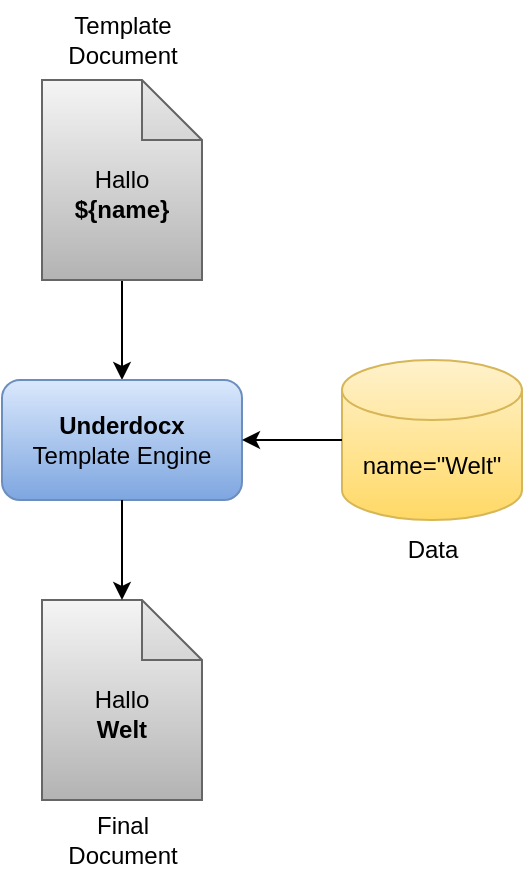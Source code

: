 <mxfile version="26.0.4">
  <diagram name="Seite-1" id="2_PFGbZ4jDWjoBrt2Cnf">
    <mxGraphModel dx="989" dy="582" grid="1" gridSize="10" guides="1" tooltips="1" connect="1" arrows="1" fold="1" page="1" pageScale="1" pageWidth="827" pageHeight="1169" math="0" shadow="0">
      <root>
        <mxCell id="0" />
        <mxCell id="1" parent="0" />
        <mxCell id="QGmrxwMYpgoLUNAI2-Of-2" style="edgeStyle=orthogonalEdgeStyle;rounded=0;orthogonalLoop=1;jettySize=auto;html=1;entryX=0.5;entryY=0;entryDx=0;entryDy=0;" edge="1" parent="1" source="Df29_Mr0B61EmgmB0qkO-1" target="Df29_Mr0B61EmgmB0qkO-3">
          <mxGeometry relative="1" as="geometry" />
        </mxCell>
        <mxCell id="Df29_Mr0B61EmgmB0qkO-1" value="&lt;div&gt;&lt;br&gt;&lt;/div&gt;&lt;div&gt;Hallo&lt;/div&gt;&lt;b&gt;${name}&lt;/b&gt;" style="shape=note;whiteSpace=wrap;html=1;backgroundOutline=1;darkOpacity=0.05;fillColor=#f5f5f5;strokeColor=#666666;gradientColor=#b3b3b3;" parent="1" vertex="1">
          <mxGeometry x="210" y="190" width="80" height="100" as="geometry" />
        </mxCell>
        <mxCell id="Df29_Mr0B61EmgmB0qkO-2" value="Template&lt;div&gt;Document&lt;/div&gt;" style="text;html=1;align=center;verticalAlign=middle;resizable=0;points=[];autosize=1;strokeColor=none;fillColor=none;" parent="1" vertex="1">
          <mxGeometry x="210" y="150" width="80" height="40" as="geometry" />
        </mxCell>
        <mxCell id="Df29_Mr0B61EmgmB0qkO-3" value="&lt;b&gt;Underdocx&lt;/b&gt;&lt;div&gt;Template Engine&lt;/div&gt;" style="rounded=1;whiteSpace=wrap;html=1;fillColor=#dae8fc;strokeColor=#6c8ebf;gradientColor=#7ea6e0;" parent="1" vertex="1">
          <mxGeometry x="190" y="340" width="120" height="60" as="geometry" />
        </mxCell>
        <mxCell id="Df29_Mr0B61EmgmB0qkO-4" value="name=&quot;Welt&quot;" style="shape=cylinder3;whiteSpace=wrap;html=1;boundedLbl=1;backgroundOutline=1;size=15;fillColor=#fff2cc;strokeColor=#d6b656;gradientColor=#ffd966;" parent="1" vertex="1">
          <mxGeometry x="360" y="330" width="90" height="80" as="geometry" />
        </mxCell>
        <mxCell id="Df29_Mr0B61EmgmB0qkO-7" value="" style="endArrow=classic;html=1;rounded=0;exitX=0;exitY=0.5;exitDx=0;exitDy=0;exitPerimeter=0;entryX=1;entryY=0.5;entryDx=0;entryDy=0;" parent="1" edge="1" target="Df29_Mr0B61EmgmB0qkO-3" source="Df29_Mr0B61EmgmB0qkO-4">
          <mxGeometry width="50" height="50" relative="1" as="geometry">
            <mxPoint x="250" y="280" as="sourcePoint" />
            <mxPoint x="250" y="330" as="targetPoint" />
          </mxGeometry>
        </mxCell>
        <mxCell id="Df29_Mr0B61EmgmB0qkO-9" value="&lt;div&gt;&lt;br&gt;&lt;/div&gt;Hallo&lt;br&gt;&lt;b&gt;Welt&lt;/b&gt;" style="shape=note;whiteSpace=wrap;html=1;backgroundOutline=1;darkOpacity=0.05;fillColor=#f5f5f5;strokeColor=#666666;gradientColor=#b3b3b3;" parent="1" vertex="1">
          <mxGeometry x="210" y="450" width="80" height="100" as="geometry" />
        </mxCell>
        <mxCell id="Df29_Mr0B61EmgmB0qkO-10" value="Data" style="text;html=1;align=center;verticalAlign=middle;resizable=0;points=[];autosize=1;strokeColor=none;fillColor=none;" parent="1" vertex="1">
          <mxGeometry x="380" y="410" width="50" height="30" as="geometry" />
        </mxCell>
        <mxCell id="Df29_Mr0B61EmgmB0qkO-11" value="Final&lt;br&gt;Document" style="text;html=1;align=center;verticalAlign=middle;resizable=0;points=[];autosize=1;strokeColor=none;fillColor=none;" parent="1" vertex="1">
          <mxGeometry x="210" y="550" width="80" height="40" as="geometry" />
        </mxCell>
        <mxCell id="QGmrxwMYpgoLUNAI2-Of-3" style="edgeStyle=orthogonalEdgeStyle;rounded=0;orthogonalLoop=1;jettySize=auto;html=1;entryX=0.5;entryY=0;entryDx=0;entryDy=0;entryPerimeter=0;" edge="1" parent="1" source="Df29_Mr0B61EmgmB0qkO-3" target="Df29_Mr0B61EmgmB0qkO-9">
          <mxGeometry relative="1" as="geometry" />
        </mxCell>
      </root>
    </mxGraphModel>
  </diagram>
</mxfile>
